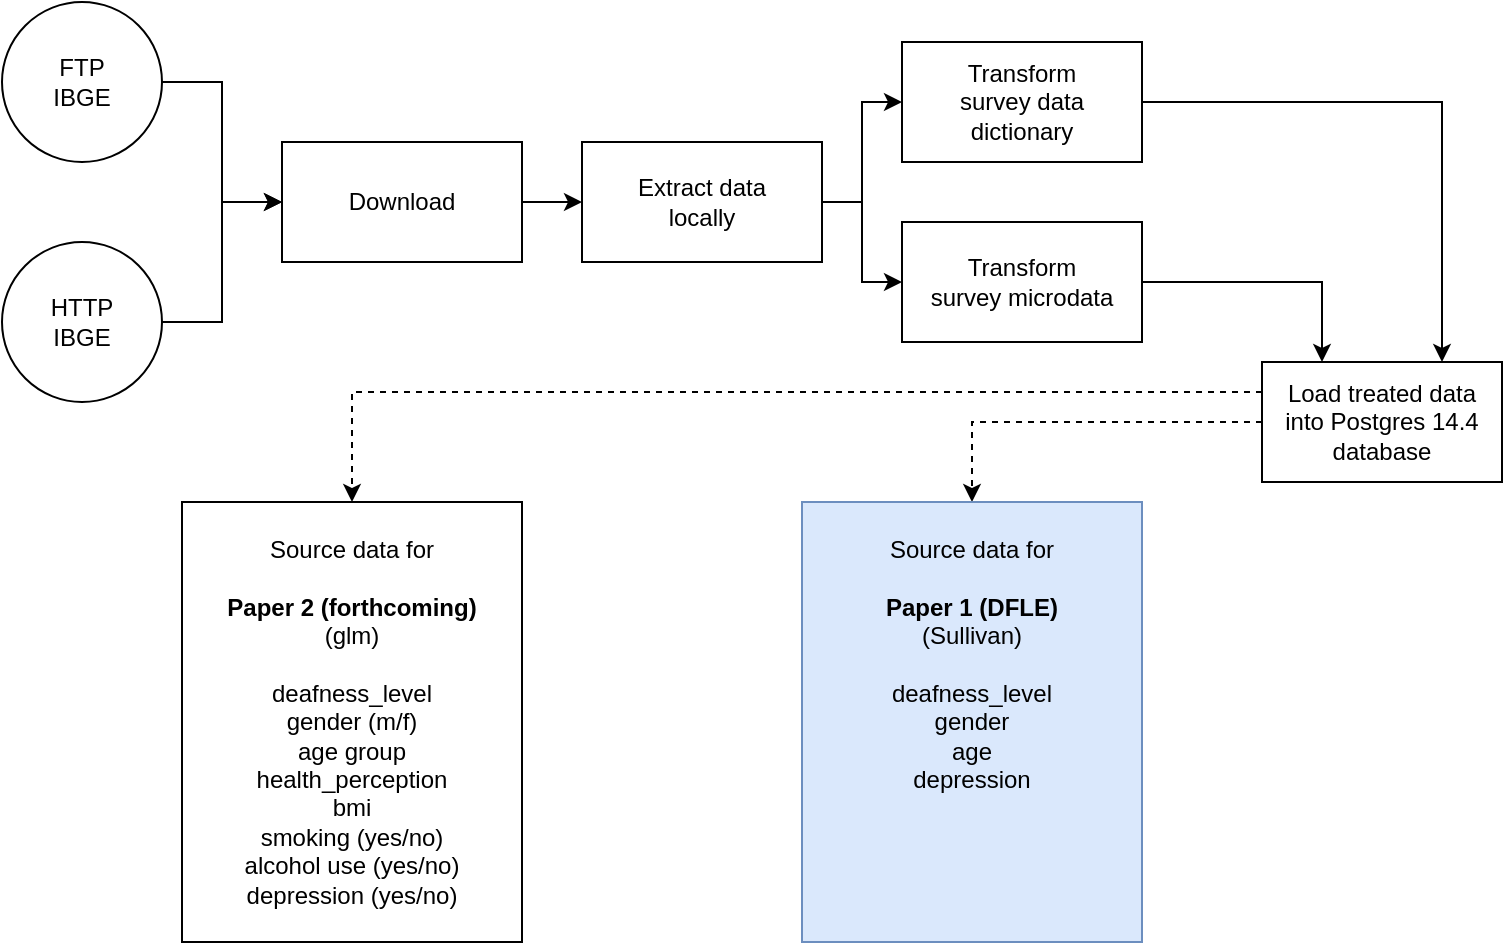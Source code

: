 <mxfile version="24.2.1" type="device">
  <diagram id="WTyrsw3XqqWzjkoi7Vx5" name="Page-1">
    <mxGraphModel dx="844" dy="419" grid="1" gridSize="10" guides="1" tooltips="1" connect="1" arrows="1" fold="1" page="1" pageScale="1" pageWidth="827" pageHeight="500" math="0" shadow="0">
      <root>
        <mxCell id="0" />
        <mxCell id="1" parent="0" />
        <mxCell id="jarqPy1ageXB0LbuINJh-5" style="edgeStyle=orthogonalEdgeStyle;rounded=0;orthogonalLoop=1;jettySize=auto;html=1;exitX=1;exitY=0.5;exitDx=0;exitDy=0;entryX=0;entryY=0.5;entryDx=0;entryDy=0;" parent="1" source="jarqPy1ageXB0LbuINJh-1" target="jarqPy1ageXB0LbuINJh-3" edge="1">
          <mxGeometry relative="1" as="geometry" />
        </mxCell>
        <mxCell id="jarqPy1ageXB0LbuINJh-1" value="FTP&lt;br&gt;IBGE" style="ellipse;whiteSpace=wrap;html=1;aspect=fixed;" parent="1" vertex="1">
          <mxGeometry x="60" y="10" width="80" height="80" as="geometry" />
        </mxCell>
        <mxCell id="jarqPy1ageXB0LbuINJh-7" style="edgeStyle=orthogonalEdgeStyle;rounded=0;orthogonalLoop=1;jettySize=auto;html=1;exitX=1;exitY=0.5;exitDx=0;exitDy=0;entryX=0;entryY=0.5;entryDx=0;entryDy=0;" parent="1" source="jarqPy1ageXB0LbuINJh-2" target="jarqPy1ageXB0LbuINJh-3" edge="1">
          <mxGeometry relative="1" as="geometry" />
        </mxCell>
        <mxCell id="jarqPy1ageXB0LbuINJh-2" value="HTTP&lt;br&gt;IBGE" style="ellipse;whiteSpace=wrap;html=1;aspect=fixed;" parent="1" vertex="1">
          <mxGeometry x="60" y="130" width="80" height="80" as="geometry" />
        </mxCell>
        <mxCell id="jarqPy1ageXB0LbuINJh-8" style="edgeStyle=orthogonalEdgeStyle;rounded=0;orthogonalLoop=1;jettySize=auto;html=1;exitX=1;exitY=0.5;exitDx=0;exitDy=0;entryX=0;entryY=0.5;entryDx=0;entryDy=0;" parent="1" source="jarqPy1ageXB0LbuINJh-3" target="jarqPy1ageXB0LbuINJh-4" edge="1">
          <mxGeometry relative="1" as="geometry" />
        </mxCell>
        <mxCell id="jarqPy1ageXB0LbuINJh-3" value="Download" style="rounded=0;whiteSpace=wrap;html=1;" parent="1" vertex="1">
          <mxGeometry x="200" y="80" width="120" height="60" as="geometry" />
        </mxCell>
        <mxCell id="jarqPy1ageXB0LbuINJh-11" style="edgeStyle=orthogonalEdgeStyle;rounded=0;orthogonalLoop=1;jettySize=auto;html=1;exitX=1;exitY=0.5;exitDx=0;exitDy=0;entryX=0;entryY=0.5;entryDx=0;entryDy=0;" parent="1" source="jarqPy1ageXB0LbuINJh-4" target="jarqPy1ageXB0LbuINJh-9" edge="1">
          <mxGeometry relative="1" as="geometry" />
        </mxCell>
        <mxCell id="jarqPy1ageXB0LbuINJh-12" style="edgeStyle=orthogonalEdgeStyle;rounded=0;orthogonalLoop=1;jettySize=auto;html=1;exitX=1;exitY=0.5;exitDx=0;exitDy=0;entryX=0;entryY=0.5;entryDx=0;entryDy=0;" parent="1" source="jarqPy1ageXB0LbuINJh-4" target="jarqPy1ageXB0LbuINJh-10" edge="1">
          <mxGeometry relative="1" as="geometry" />
        </mxCell>
        <mxCell id="jarqPy1ageXB0LbuINJh-4" value="Extract data&lt;br&gt;locally" style="rounded=0;whiteSpace=wrap;html=1;" parent="1" vertex="1">
          <mxGeometry x="350" y="80" width="120" height="60" as="geometry" />
        </mxCell>
        <mxCell id="jarqPy1ageXB0LbuINJh-17" style="edgeStyle=orthogonalEdgeStyle;rounded=0;orthogonalLoop=1;jettySize=auto;html=1;exitX=1;exitY=0.5;exitDx=0;exitDy=0;entryX=0.75;entryY=0;entryDx=0;entryDy=0;" parent="1" source="jarqPy1ageXB0LbuINJh-9" target="jarqPy1ageXB0LbuINJh-13" edge="1">
          <mxGeometry relative="1" as="geometry" />
        </mxCell>
        <mxCell id="jarqPy1ageXB0LbuINJh-9" value="Transform&lt;br&gt;survey data &lt;br&gt;dictionary" style="rounded=0;whiteSpace=wrap;html=1;" parent="1" vertex="1">
          <mxGeometry x="510" y="30" width="120" height="60" as="geometry" />
        </mxCell>
        <mxCell id="jarqPy1ageXB0LbuINJh-16" style="edgeStyle=orthogonalEdgeStyle;rounded=0;orthogonalLoop=1;jettySize=auto;html=1;exitX=1;exitY=0.5;exitDx=0;exitDy=0;entryX=0.25;entryY=0;entryDx=0;entryDy=0;" parent="1" source="jarqPy1ageXB0LbuINJh-10" target="jarqPy1ageXB0LbuINJh-13" edge="1">
          <mxGeometry relative="1" as="geometry" />
        </mxCell>
        <mxCell id="jarqPy1ageXB0LbuINJh-10" value="Transform&lt;br&gt;survey microdata" style="rounded=0;whiteSpace=wrap;html=1;" parent="1" vertex="1">
          <mxGeometry x="510" y="120" width="120" height="60" as="geometry" />
        </mxCell>
        <mxCell id="jarqPy1ageXB0LbuINJh-20" style="edgeStyle=orthogonalEdgeStyle;rounded=0;orthogonalLoop=1;jettySize=auto;html=1;exitX=0;exitY=0.25;exitDx=0;exitDy=0;entryX=0.5;entryY=0;entryDx=0;entryDy=0;strokeColor=default;dashed=1;" parent="1" source="jarqPy1ageXB0LbuINJh-13" target="jarqPy1ageXB0LbuINJh-19" edge="1">
          <mxGeometry relative="1" as="geometry" />
        </mxCell>
        <mxCell id="jarqPy1ageXB0LbuINJh-21" style="edgeStyle=orthogonalEdgeStyle;rounded=0;orthogonalLoop=1;jettySize=auto;html=1;exitX=0;exitY=0.5;exitDx=0;exitDy=0;entryX=0.5;entryY=0;entryDx=0;entryDy=0;dashed=1;" parent="1" source="jarqPy1ageXB0LbuINJh-13" target="jarqPy1ageXB0LbuINJh-18" edge="1">
          <mxGeometry relative="1" as="geometry" />
        </mxCell>
        <mxCell id="jarqPy1ageXB0LbuINJh-13" value="Load treated data &lt;br&gt;into Postgres 14.4&lt;br&gt;database" style="rounded=0;whiteSpace=wrap;html=1;" parent="1" vertex="1">
          <mxGeometry x="690" y="190" width="120" height="60" as="geometry" />
        </mxCell>
        <mxCell id="jarqPy1ageXB0LbuINJh-18" value="Source data for &lt;br&gt;&lt;br&gt;&lt;b&gt;Paper 1 (DFLE)&lt;/b&gt;&lt;br&gt;(Sullivan)&lt;br&gt;&lt;br&gt;deafness_level&lt;br&gt;gender&lt;br&gt;age&lt;br&gt;depression&lt;div&gt;&lt;br&gt;&lt;/div&gt;&lt;div&gt;&lt;br&gt;&lt;/div&gt;&lt;div&gt;&lt;br&gt;&lt;/div&gt;&lt;div&gt;&lt;br&gt;&lt;/div&gt;" style="rounded=0;whiteSpace=wrap;html=1;fillColor=#dae8fc;strokeColor=#6c8ebf;" parent="1" vertex="1">
          <mxGeometry x="460" y="260" width="170" height="220" as="geometry" />
        </mxCell>
        <mxCell id="jarqPy1ageXB0LbuINJh-19" value="Source data for &lt;br&gt;&lt;br&gt;&lt;b&gt;Paper 2 (forthcoming)&lt;/b&gt;&lt;br&gt;(glm)&lt;br&gt;&lt;br&gt;deafness_level&lt;br&gt;gender (m/f)&lt;br&gt;age group&lt;br&gt;health_perception&lt;br&gt;bmi&lt;br&gt;smoking (yes/no)&lt;br&gt;alcohol use (yes/no)&lt;br&gt;depression (yes/no)" style="rounded=0;whiteSpace=wrap;html=1;" parent="1" vertex="1">
          <mxGeometry x="150" y="260" width="170" height="220" as="geometry" />
        </mxCell>
      </root>
    </mxGraphModel>
  </diagram>
</mxfile>
